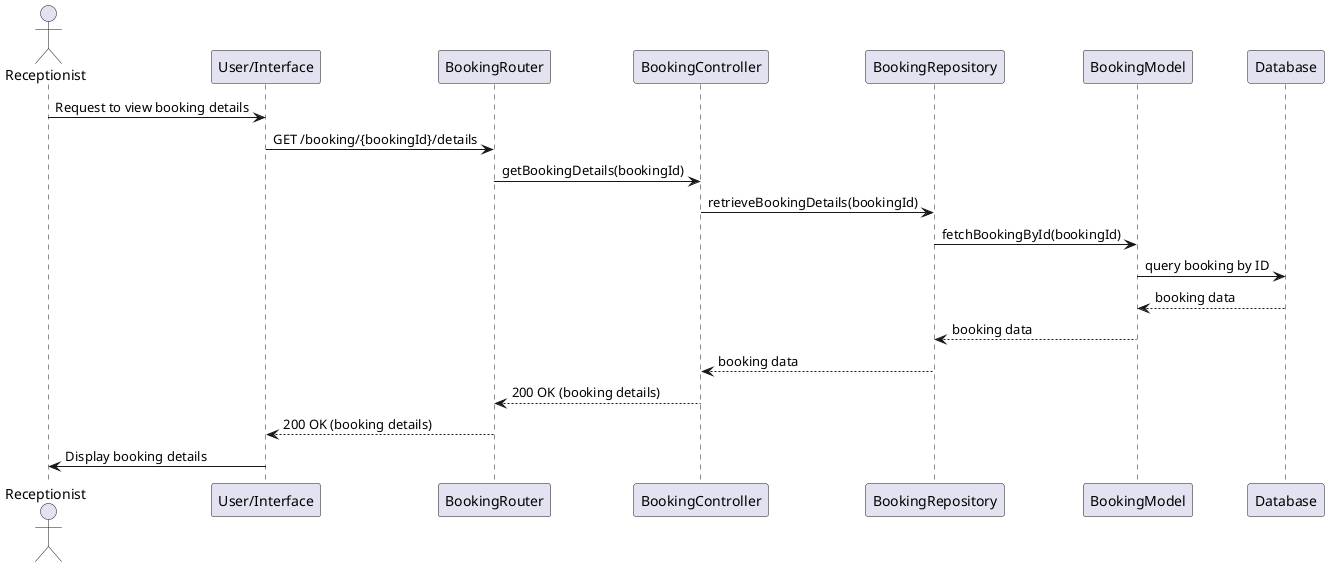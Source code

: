 @startuml
actor Receptionist
participant "User/Interface" as UI
participant "BookingRouter" as Router
participant "BookingController" as Controller
participant "BookingRepository" as Repository
participant "BookingModel" as BookingModel
participant "Database" as DB

Receptionist -> UI: Request to view booking details
UI -> Router: GET /booking/{bookingId}/details
Router -> Controller: getBookingDetails(bookingId)
Controller -> Repository: retrieveBookingDetails(bookingId)

Repository -> BookingModel: fetchBookingById(bookingId)
BookingModel -> DB: query booking by ID
DB --> BookingModel: booking data
BookingModel --> Repository: booking data
Repository --> Controller: booking data

Controller --> Router: 200 OK (booking details)
Router --> UI: 200 OK (booking details)
UI -> Receptionist: Display booking details
@enduml

